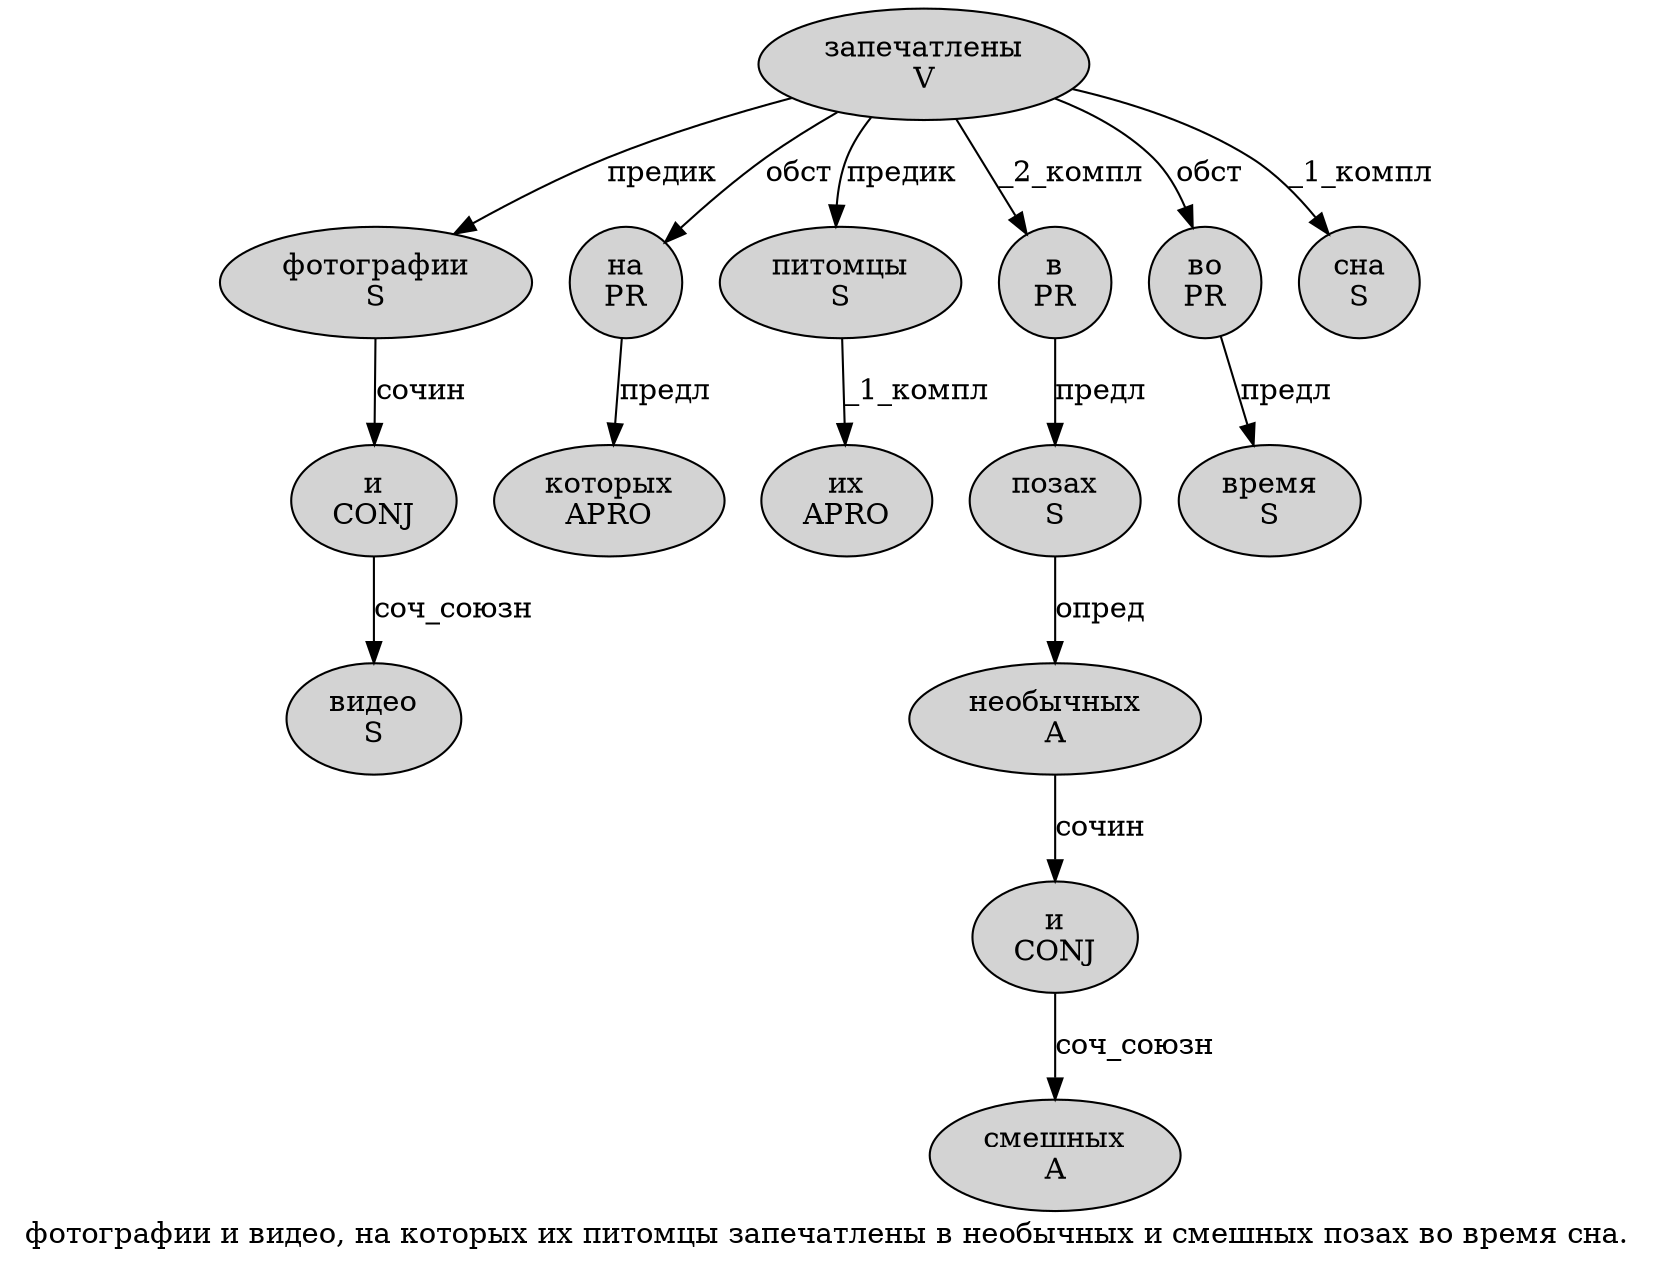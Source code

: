 digraph SENTENCE_920 {
	graph [label="фотографии и видео, на которых их питомцы запечатлены в необычных и смешных позах во время сна."]
	node [style=filled]
		0 [label="фотографии
S" color="" fillcolor=lightgray penwidth=1 shape=ellipse]
		1 [label="и
CONJ" color="" fillcolor=lightgray penwidth=1 shape=ellipse]
		2 [label="видео
S" color="" fillcolor=lightgray penwidth=1 shape=ellipse]
		4 [label="на
PR" color="" fillcolor=lightgray penwidth=1 shape=ellipse]
		5 [label="которых
APRO" color="" fillcolor=lightgray penwidth=1 shape=ellipse]
		6 [label="их
APRO" color="" fillcolor=lightgray penwidth=1 shape=ellipse]
		7 [label="питомцы
S" color="" fillcolor=lightgray penwidth=1 shape=ellipse]
		8 [label="запечатлены
V" color="" fillcolor=lightgray penwidth=1 shape=ellipse]
		9 [label="в
PR" color="" fillcolor=lightgray penwidth=1 shape=ellipse]
		10 [label="необычных
A" color="" fillcolor=lightgray penwidth=1 shape=ellipse]
		11 [label="и
CONJ" color="" fillcolor=lightgray penwidth=1 shape=ellipse]
		12 [label="смешных
A" color="" fillcolor=lightgray penwidth=1 shape=ellipse]
		13 [label="позах
S" color="" fillcolor=lightgray penwidth=1 shape=ellipse]
		14 [label="во
PR" color="" fillcolor=lightgray penwidth=1 shape=ellipse]
		15 [label="время
S" color="" fillcolor=lightgray penwidth=1 shape=ellipse]
		16 [label="сна
S" color="" fillcolor=lightgray penwidth=1 shape=ellipse]
			0 -> 1 [label="сочин"]
			11 -> 12 [label="соч_союзн"]
			7 -> 6 [label="_1_компл"]
			9 -> 13 [label="предл"]
			13 -> 10 [label="опред"]
			1 -> 2 [label="соч_союзн"]
			10 -> 11 [label="сочин"]
			4 -> 5 [label="предл"]
			8 -> 0 [label="предик"]
			8 -> 4 [label="обст"]
			8 -> 7 [label="предик"]
			8 -> 9 [label="_2_компл"]
			8 -> 14 [label="обст"]
			8 -> 16 [label="_1_компл"]
			14 -> 15 [label="предл"]
}